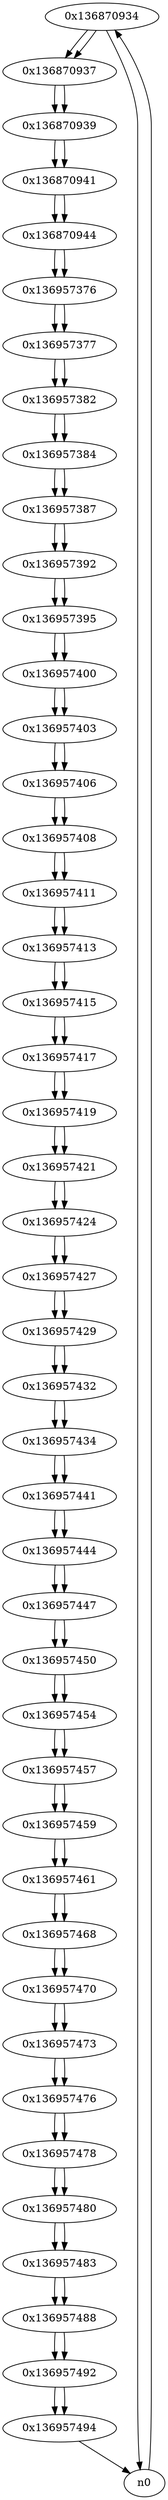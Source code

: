 digraph G{
/* nodes */
  n1 [label="0x136870934"]
  n2 [label="0x136870937"]
  n3 [label="0x136870939"]
  n4 [label="0x136870941"]
  n5 [label="0x136870944"]
  n6 [label="0x136957376"]
  n7 [label="0x136957377"]
  n8 [label="0x136957382"]
  n9 [label="0x136957384"]
  n10 [label="0x136957387"]
  n11 [label="0x136957392"]
  n12 [label="0x136957395"]
  n13 [label="0x136957400"]
  n14 [label="0x136957403"]
  n15 [label="0x136957406"]
  n16 [label="0x136957408"]
  n17 [label="0x136957411"]
  n18 [label="0x136957413"]
  n19 [label="0x136957415"]
  n20 [label="0x136957417"]
  n21 [label="0x136957419"]
  n22 [label="0x136957421"]
  n23 [label="0x136957424"]
  n24 [label="0x136957427"]
  n25 [label="0x136957429"]
  n26 [label="0x136957432"]
  n27 [label="0x136957434"]
  n28 [label="0x136957441"]
  n29 [label="0x136957444"]
  n30 [label="0x136957447"]
  n31 [label="0x136957450"]
  n32 [label="0x136957454"]
  n33 [label="0x136957457"]
  n34 [label="0x136957459"]
  n35 [label="0x136957461"]
  n36 [label="0x136957468"]
  n37 [label="0x136957470"]
  n38 [label="0x136957473"]
  n39 [label="0x136957476"]
  n40 [label="0x136957478"]
  n41 [label="0x136957480"]
  n42 [label="0x136957483"]
  n43 [label="0x136957488"]
  n44 [label="0x136957492"]
  n45 [label="0x136957494"]
/* edges */
n1 -> n2;
n1 -> n0;
n0 -> n1;
n2 -> n3;
n1 -> n2;
n3 -> n4;
n2 -> n3;
n4 -> n5;
n3 -> n4;
n5 -> n6;
n4 -> n5;
n6 -> n7;
n5 -> n6;
n7 -> n8;
n6 -> n7;
n8 -> n9;
n7 -> n8;
n9 -> n10;
n8 -> n9;
n10 -> n11;
n9 -> n10;
n11 -> n12;
n10 -> n11;
n12 -> n13;
n11 -> n12;
n13 -> n14;
n12 -> n13;
n14 -> n15;
n13 -> n14;
n15 -> n16;
n14 -> n15;
n16 -> n17;
n15 -> n16;
n17 -> n18;
n16 -> n17;
n18 -> n19;
n17 -> n18;
n19 -> n20;
n18 -> n19;
n20 -> n21;
n19 -> n20;
n21 -> n22;
n20 -> n21;
n22 -> n23;
n21 -> n22;
n23 -> n24;
n22 -> n23;
n24 -> n25;
n23 -> n24;
n25 -> n26;
n24 -> n25;
n26 -> n27;
n25 -> n26;
n27 -> n28;
n26 -> n27;
n28 -> n29;
n27 -> n28;
n29 -> n30;
n28 -> n29;
n30 -> n31;
n29 -> n30;
n31 -> n32;
n30 -> n31;
n32 -> n33;
n31 -> n32;
n33 -> n34;
n32 -> n33;
n34 -> n35;
n33 -> n34;
n35 -> n36;
n34 -> n35;
n36 -> n37;
n35 -> n36;
n37 -> n38;
n36 -> n37;
n38 -> n39;
n37 -> n38;
n39 -> n40;
n38 -> n39;
n40 -> n41;
n39 -> n40;
n41 -> n42;
n40 -> n41;
n42 -> n43;
n41 -> n42;
n43 -> n44;
n42 -> n43;
n44 -> n45;
n43 -> n44;
n45 -> n0;
n44 -> n45;
}

